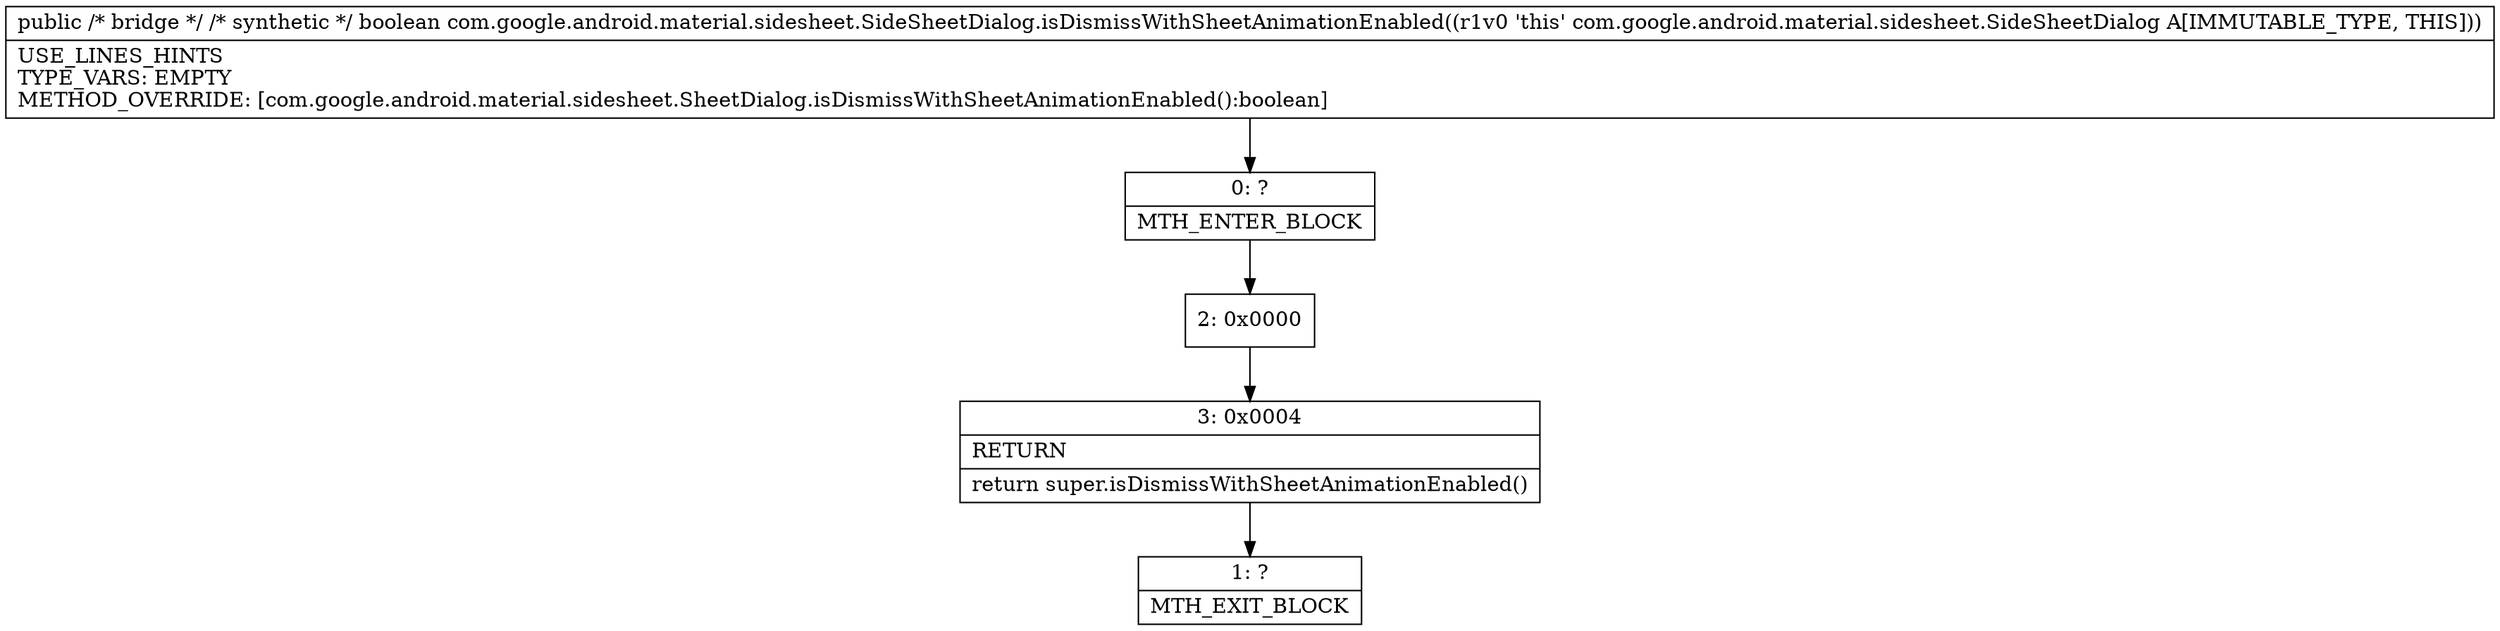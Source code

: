 digraph "CFG forcom.google.android.material.sidesheet.SideSheetDialog.isDismissWithSheetAnimationEnabled()Z" {
Node_0 [shape=record,label="{0\:\ ?|MTH_ENTER_BLOCK\l}"];
Node_2 [shape=record,label="{2\:\ 0x0000}"];
Node_3 [shape=record,label="{3\:\ 0x0004|RETURN\l|return super.isDismissWithSheetAnimationEnabled()\l}"];
Node_1 [shape=record,label="{1\:\ ?|MTH_EXIT_BLOCK\l}"];
MethodNode[shape=record,label="{public \/* bridge *\/ \/* synthetic *\/ boolean com.google.android.material.sidesheet.SideSheetDialog.isDismissWithSheetAnimationEnabled((r1v0 'this' com.google.android.material.sidesheet.SideSheetDialog A[IMMUTABLE_TYPE, THIS]))  | USE_LINES_HINTS\lTYPE_VARS: EMPTY\lMETHOD_OVERRIDE: [com.google.android.material.sidesheet.SheetDialog.isDismissWithSheetAnimationEnabled():boolean]\l}"];
MethodNode -> Node_0;Node_0 -> Node_2;
Node_2 -> Node_3;
Node_3 -> Node_1;
}

